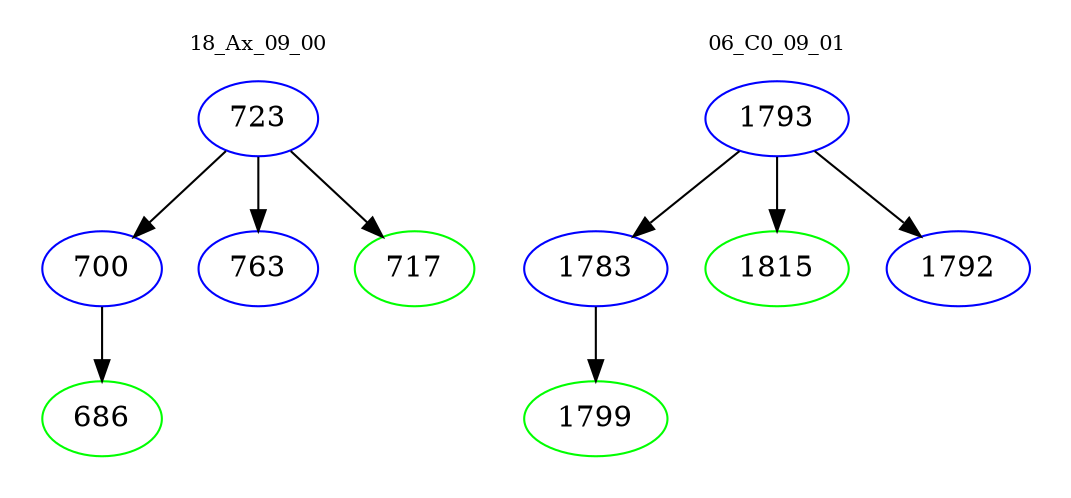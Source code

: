 digraph{
subgraph cluster_0 {
color = white
label = "18_Ax_09_00";
fontsize=10;
T0_723 [label="723", color="blue"]
T0_723 -> T0_700 [color="black"]
T0_700 [label="700", color="blue"]
T0_700 -> T0_686 [color="black"]
T0_686 [label="686", color="green"]
T0_723 -> T0_763 [color="black"]
T0_763 [label="763", color="blue"]
T0_723 -> T0_717 [color="black"]
T0_717 [label="717", color="green"]
}
subgraph cluster_1 {
color = white
label = "06_C0_09_01";
fontsize=10;
T1_1793 [label="1793", color="blue"]
T1_1793 -> T1_1783 [color="black"]
T1_1783 [label="1783", color="blue"]
T1_1783 -> T1_1799 [color="black"]
T1_1799 [label="1799", color="green"]
T1_1793 -> T1_1815 [color="black"]
T1_1815 [label="1815", color="green"]
T1_1793 -> T1_1792 [color="black"]
T1_1792 [label="1792", color="blue"]
}
}
